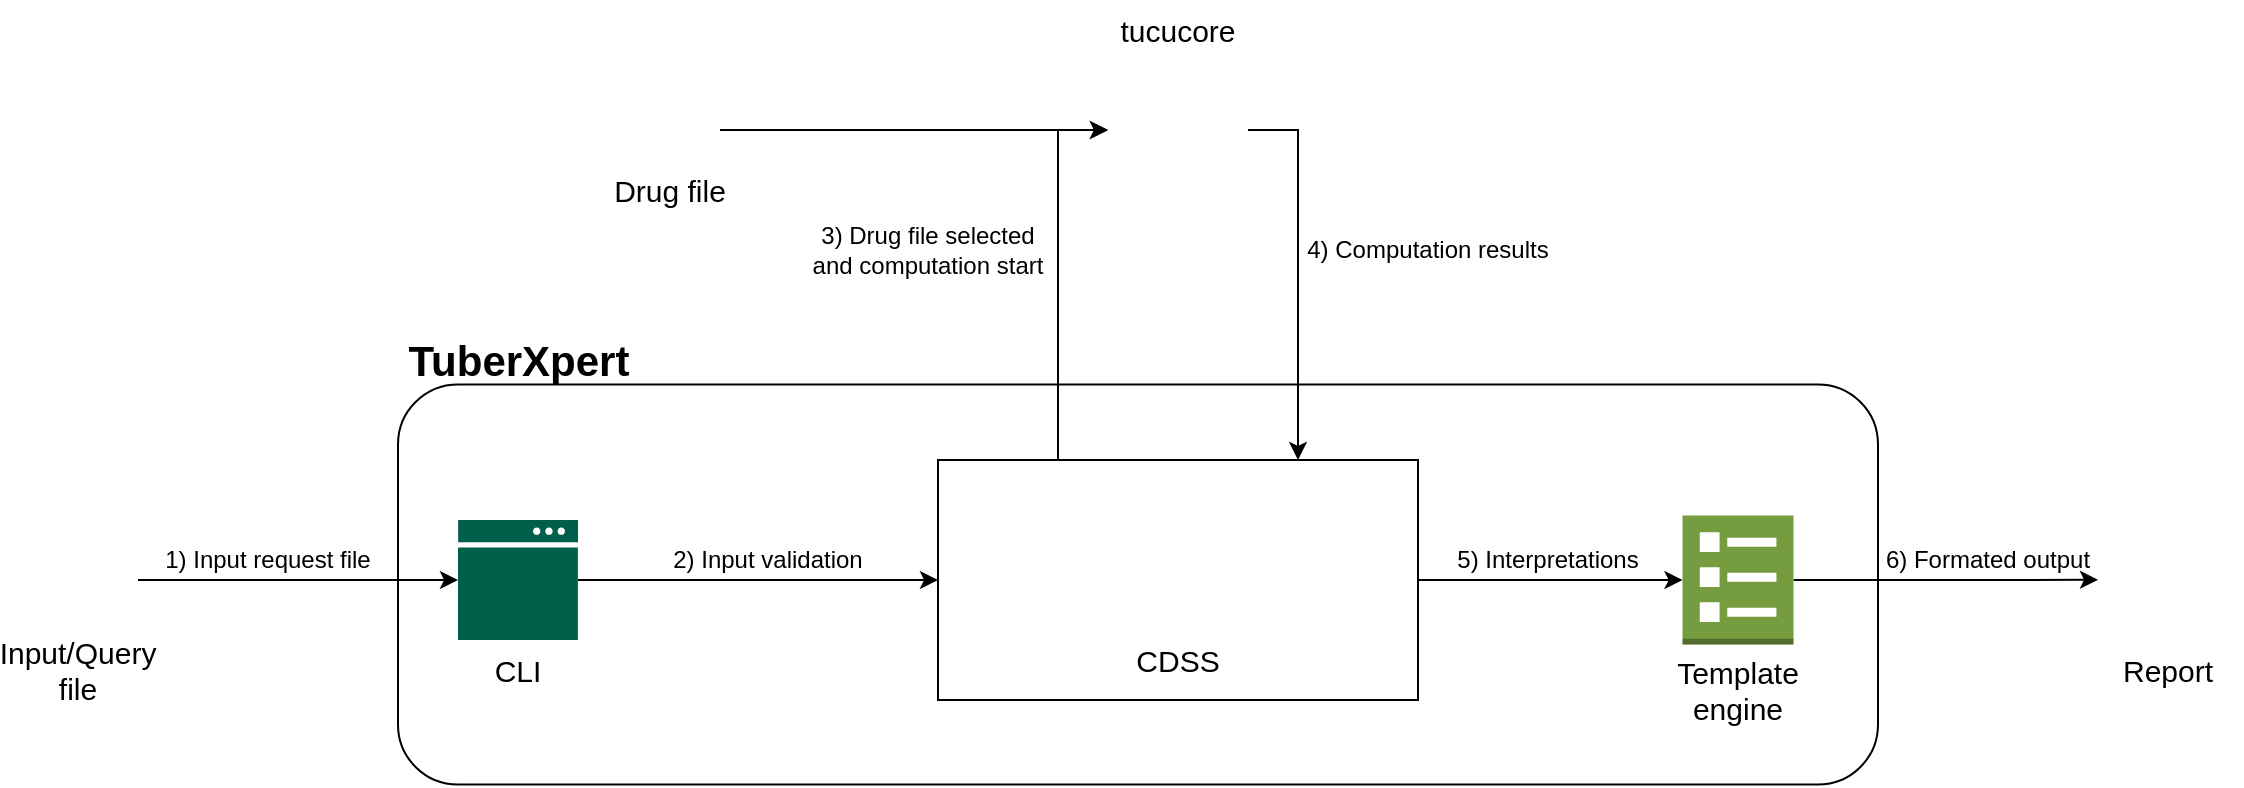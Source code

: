 <mxfile version="17.4.0" type="device"><diagram id="6jn8rRmGRjqyneHIg68U" name="Page-1"><mxGraphModel dx="1422" dy="790" grid="1" gridSize="10" guides="1" tooltips="1" connect="1" arrows="1" fold="1" page="1" pageScale="1" pageWidth="827" pageHeight="1169" math="0" shadow="0"><root><mxCell id="0"/><mxCell id="1" parent="0"/><mxCell id="Lh4p0oNaQ1qQ8kbz5JYV-3" value="" style="shape=image;html=1;verticalAlign=top;verticalLabelPosition=bottom;labelBackgroundColor=#ffffff;imageAspect=0;aspect=fixed;image=https://cdn1.iconfinder.com/data/icons/hawcons/32/699748-icon-102-document-file-xml-128.png" parent="1" vertex="1"><mxGeometry x="70" y="375" width="50" height="50" as="geometry"/></mxCell><mxCell id="Lh4p0oNaQ1qQ8kbz5JYV-4" value="" style="shape=image;html=1;verticalAlign=top;verticalLabelPosition=bottom;labelBackgroundColor=#ffffff;imageAspect=0;aspect=fixed;image=https://cdn2.iconfinder.com/data/icons/crystalproject/128x128/apps/kservices.png" parent="1" vertex="1"><mxGeometry x="604.99" y="140" width="70" height="70" as="geometry"/></mxCell><mxCell id="Lh4p0oNaQ1qQ8kbz5JYV-6" value="" style="rounded=1;whiteSpace=wrap;html=1;" parent="1" vertex="1"><mxGeometry x="250" y="302.25" width="740" height="200" as="geometry"/></mxCell><mxCell id="Lh4p0oNaQ1qQ8kbz5JYV-2" value="" style="sketch=0;pointerEvents=1;shadow=0;dashed=0;html=1;strokeColor=none;fillColor=#005F4B;labelPosition=center;verticalLabelPosition=bottom;verticalAlign=top;align=center;outlineConnect=0;shape=mxgraph.veeam2.interface_console;" parent="1" vertex="1"><mxGeometry x="280" y="370" width="60" height="60" as="geometry"/></mxCell><mxCell id="29Lea-EKMiJO1pOLwERL-16" style="edgeStyle=orthogonalEdgeStyle;rounded=0;orthogonalLoop=1;jettySize=auto;html=1;exitX=1;exitY=0.5;exitDx=0;exitDy=0;exitPerimeter=0;" parent="1" source="Lh4p0oNaQ1qQ8kbz5JYV-5" target="Lh4p0oNaQ1qQ8kbz5JYV-36" edge="1"><mxGeometry relative="1" as="geometry"/></mxCell><mxCell id="Lh4p0oNaQ1qQ8kbz5JYV-5" value="" style="outlineConnect=0;dashed=0;verticalLabelPosition=bottom;verticalAlign=top;align=center;html=1;shape=mxgraph.aws3.template;fillColor=#759C3E;gradientColor=none;" parent="1" vertex="1"><mxGeometry x="892.25" y="367.75" width="55.5" height="64.5" as="geometry"/></mxCell><mxCell id="Lh4p0oNaQ1qQ8kbz5JYV-18" value="tucucore" style="text;html=1;strokeColor=none;fillColor=none;align=center;verticalAlign=middle;whiteSpace=wrap;rounded=0;fontSize=15;" parent="1" vertex="1"><mxGeometry x="609.99" y="110" width="60" height="30" as="geometry"/></mxCell><mxCell id="Lh4p0oNaQ1qQ8kbz5JYV-19" value="TuberXpert" style="text;strokeColor=none;fillColor=none;html=1;fontSize=21;fontStyle=1;verticalAlign=middle;align=center;" parent="1" vertex="1"><mxGeometry x="260" y="270" width="100" height="40" as="geometry"/></mxCell><mxCell id="Lh4p0oNaQ1qQ8kbz5JYV-21" value="CLI" style="text;html=1;strokeColor=none;fillColor=none;align=center;verticalAlign=middle;whiteSpace=wrap;rounded=0;fontSize=15;" parent="1" vertex="1"><mxGeometry x="280" y="430" width="60" height="30" as="geometry"/></mxCell><mxCell id="Lh4p0oNaQ1qQ8kbz5JYV-23" value="Template engine" style="text;html=1;strokeColor=none;fillColor=none;align=center;verticalAlign=middle;whiteSpace=wrap;rounded=0;fontSize=15;" parent="1" vertex="1"><mxGeometry x="890" y="439.62" width="60" height="30" as="geometry"/></mxCell><mxCell id="Lh4p0oNaQ1qQ8kbz5JYV-24" value="Input/Query file" style="text;html=1;strokeColor=none;fillColor=none;align=center;verticalAlign=middle;whiteSpace=wrap;rounded=0;fontSize=15;" parent="1" vertex="1"><mxGeometry x="60" y="430" width="60" height="30" as="geometry"/></mxCell><mxCell id="Lh4p0oNaQ1qQ8kbz5JYV-26" style="edgeStyle=orthogonalEdgeStyle;rounded=0;orthogonalLoop=1;jettySize=auto;html=1;fontSize=15;" parent="1" source="Lh4p0oNaQ1qQ8kbz5JYV-3" target="Lh4p0oNaQ1qQ8kbz5JYV-2" edge="1"><mxGeometry relative="1" as="geometry"/></mxCell><mxCell id="29Lea-EKMiJO1pOLwERL-18" style="edgeStyle=orthogonalEdgeStyle;rounded=0;orthogonalLoop=1;jettySize=auto;html=1;exitX=1;exitY=0.5;exitDx=0;exitDy=0;entryX=0;entryY=0.5;entryDx=0;entryDy=0;" parent="1" source="Lh4p0oNaQ1qQ8kbz5JYV-27" target="Lh4p0oNaQ1qQ8kbz5JYV-4" edge="1"><mxGeometry relative="1" as="geometry"/></mxCell><mxCell id="Lh4p0oNaQ1qQ8kbz5JYV-27" value="" style="shape=image;html=1;verticalAlign=top;verticalLabelPosition=bottom;labelBackgroundColor=#ffffff;imageAspect=0;aspect=fixed;image=https://cdn1.iconfinder.com/data/icons/hawcons/32/699748-icon-102-document-file-xml-128.png" parent="1" vertex="1"><mxGeometry x="361" y="150" width="50" height="50" as="geometry"/></mxCell><mxCell id="Lh4p0oNaQ1qQ8kbz5JYV-29" value="Drug file" style="text;html=1;strokeColor=none;fillColor=none;align=center;verticalAlign=middle;whiteSpace=wrap;rounded=0;fontSize=15;" parent="1" vertex="1"><mxGeometry x="356" y="190" width="60" height="30" as="geometry"/></mxCell><mxCell id="Lh4p0oNaQ1qQ8kbz5JYV-36" value="" style="shape=image;html=1;verticalAlign=top;verticalLabelPosition=bottom;labelBackgroundColor=#ffffff;imageAspect=0;aspect=fixed;image=https://cdn-icons-png.flaticon.com/512/81/81970.png;fontSize=15;" parent="1" vertex="1"><mxGeometry x="1100" y="367.63" width="64.62" height="64.62" as="geometry"/></mxCell><mxCell id="Lh4p0oNaQ1qQ8kbz5JYV-39" value="Report" style="text;html=1;strokeColor=none;fillColor=none;align=center;verticalAlign=middle;whiteSpace=wrap;rounded=0;fontSize=15;" parent="1" vertex="1"><mxGeometry x="1104.62" y="430" width="60" height="30" as="geometry"/></mxCell><mxCell id="29Lea-EKMiJO1pOLwERL-2" value="1) Input request file" style="text;html=1;strokeColor=none;fillColor=none;align=center;verticalAlign=middle;whiteSpace=wrap;rounded=0;" parent="1" vertex="1"><mxGeometry x="120" y="375" width="130" height="30" as="geometry"/></mxCell><mxCell id="29Lea-EKMiJO1pOLwERL-9" style="edgeStyle=orthogonalEdgeStyle;rounded=0;orthogonalLoop=1;jettySize=auto;html=1;exitX=0.25;exitY=0;exitDx=0;exitDy=0;entryX=0;entryY=0.5;entryDx=0;entryDy=0;" parent="1" source="29Lea-EKMiJO1pOLwERL-3" target="Lh4p0oNaQ1qQ8kbz5JYV-4" edge="1"><mxGeometry relative="1" as="geometry"><Array as="points"><mxPoint x="580" y="175"/></Array></mxGeometry></mxCell><mxCell id="29Lea-EKMiJO1pOLwERL-14" style="edgeStyle=orthogonalEdgeStyle;rounded=0;orthogonalLoop=1;jettySize=auto;html=1;exitX=1;exitY=0.5;exitDx=0;exitDy=0;" parent="1" source="29Lea-EKMiJO1pOLwERL-3" target="Lh4p0oNaQ1qQ8kbz5JYV-5" edge="1"><mxGeometry relative="1" as="geometry"/></mxCell><mxCell id="29Lea-EKMiJO1pOLwERL-3" value="" style="rounded=0;whiteSpace=wrap;html=1;" parent="1" vertex="1"><mxGeometry x="520" y="340" width="240" height="120" as="geometry"/></mxCell><mxCell id="Lh4p0oNaQ1qQ8kbz5JYV-17" value="" style="shape=image;verticalLabelPosition=bottom;labelBackgroundColor=default;verticalAlign=top;aspect=fixed;imageAspect=0;image=https://cdn.programiz.com/sites/tutorial2program/files/full-binary-tree_0.png;" parent="1" vertex="1"><mxGeometry x="610.3" y="342.31" width="59.39" height="80" as="geometry"/></mxCell><mxCell id="Lh4p0oNaQ1qQ8kbz5JYV-22" value="CDSS" style="text;html=1;strokeColor=none;fillColor=none;align=center;verticalAlign=middle;whiteSpace=wrap;rounded=0;fontSize=15;" parent="1" vertex="1"><mxGeometry x="610.3" y="425" width="60" height="30" as="geometry"/></mxCell><mxCell id="29Lea-EKMiJO1pOLwERL-7" value="" style="endArrow=classic;html=1;rounded=0;entryX=0;entryY=0.5;entryDx=0;entryDy=0;" parent="1" source="Lh4p0oNaQ1qQ8kbz5JYV-2" target="29Lea-EKMiJO1pOLwERL-3" edge="1"><mxGeometry width="50" height="50" relative="1" as="geometry"><mxPoint x="700" y="410" as="sourcePoint"/><mxPoint x="750" y="360" as="targetPoint"/></mxGeometry></mxCell><mxCell id="29Lea-EKMiJO1pOLwERL-8" value="2) Input validation" style="text;html=1;strokeColor=none;fillColor=none;align=center;verticalAlign=middle;whiteSpace=wrap;rounded=0;" parent="1" vertex="1"><mxGeometry x="370" y="375" width="130" height="30" as="geometry"/></mxCell><mxCell id="29Lea-EKMiJO1pOLwERL-11" style="edgeStyle=orthogonalEdgeStyle;rounded=0;orthogonalLoop=1;jettySize=auto;html=1;exitX=1;exitY=0.5;exitDx=0;exitDy=0;entryX=0.75;entryY=0;entryDx=0;entryDy=0;" parent="1" source="Lh4p0oNaQ1qQ8kbz5JYV-4" target="29Lea-EKMiJO1pOLwERL-3" edge="1"><mxGeometry relative="1" as="geometry"/></mxCell><mxCell id="29Lea-EKMiJO1pOLwERL-12" value="3) Drug file selected and computation start" style="text;html=1;strokeColor=none;fillColor=none;align=center;verticalAlign=middle;whiteSpace=wrap;rounded=0;" parent="1" vertex="1"><mxGeometry x="450" y="220" width="130" height="30" as="geometry"/></mxCell><mxCell id="29Lea-EKMiJO1pOLwERL-13" value="4) Computation results" style="text;html=1;strokeColor=none;fillColor=none;align=center;verticalAlign=middle;whiteSpace=wrap;rounded=0;" parent="1" vertex="1"><mxGeometry x="700" y="220" width="130" height="30" as="geometry"/></mxCell><mxCell id="29Lea-EKMiJO1pOLwERL-15" value="5) Interpretations" style="text;html=1;strokeColor=none;fillColor=none;align=center;verticalAlign=middle;whiteSpace=wrap;rounded=0;" parent="1" vertex="1"><mxGeometry x="760" y="375" width="130" height="30" as="geometry"/></mxCell><mxCell id="29Lea-EKMiJO1pOLwERL-17" value="6) Formated output" style="text;html=1;strokeColor=none;fillColor=none;align=center;verticalAlign=middle;whiteSpace=wrap;rounded=0;" parent="1" vertex="1"><mxGeometry x="980" y="375" width="130" height="30" as="geometry"/></mxCell><mxCell id="_7EFaGcBGmLzK2BreSxF-1" value="" style="shape=image;html=1;verticalAlign=top;verticalLabelPosition=bottom;labelBackgroundColor=#ffffff;imageAspect=0;aspect=fixed;image=https://cdn1.iconfinder.com/data/icons/hawcons/32/699748-icon-102-document-file-xml-128.png" parent="1" vertex="1"><mxGeometry x="750" y="200" width="30" height="30" as="geometry"/></mxCell><mxCell id="gXZJuXsleBr6PsWbrPGm-1" value="" style="shape=image;html=1;verticalAlign=top;verticalLabelPosition=bottom;labelBackgroundColor=#ffffff;imageAspect=0;aspect=fixed;image=https://cdn1.iconfinder.com/data/icons/hawcons/32/699748-icon-102-document-file-xml-128.png" vertex="1" parent="1"><mxGeometry x="1104.62" y="300" width="67.25" height="67.25" as="geometry"/></mxCell></root></mxGraphModel></diagram></mxfile>